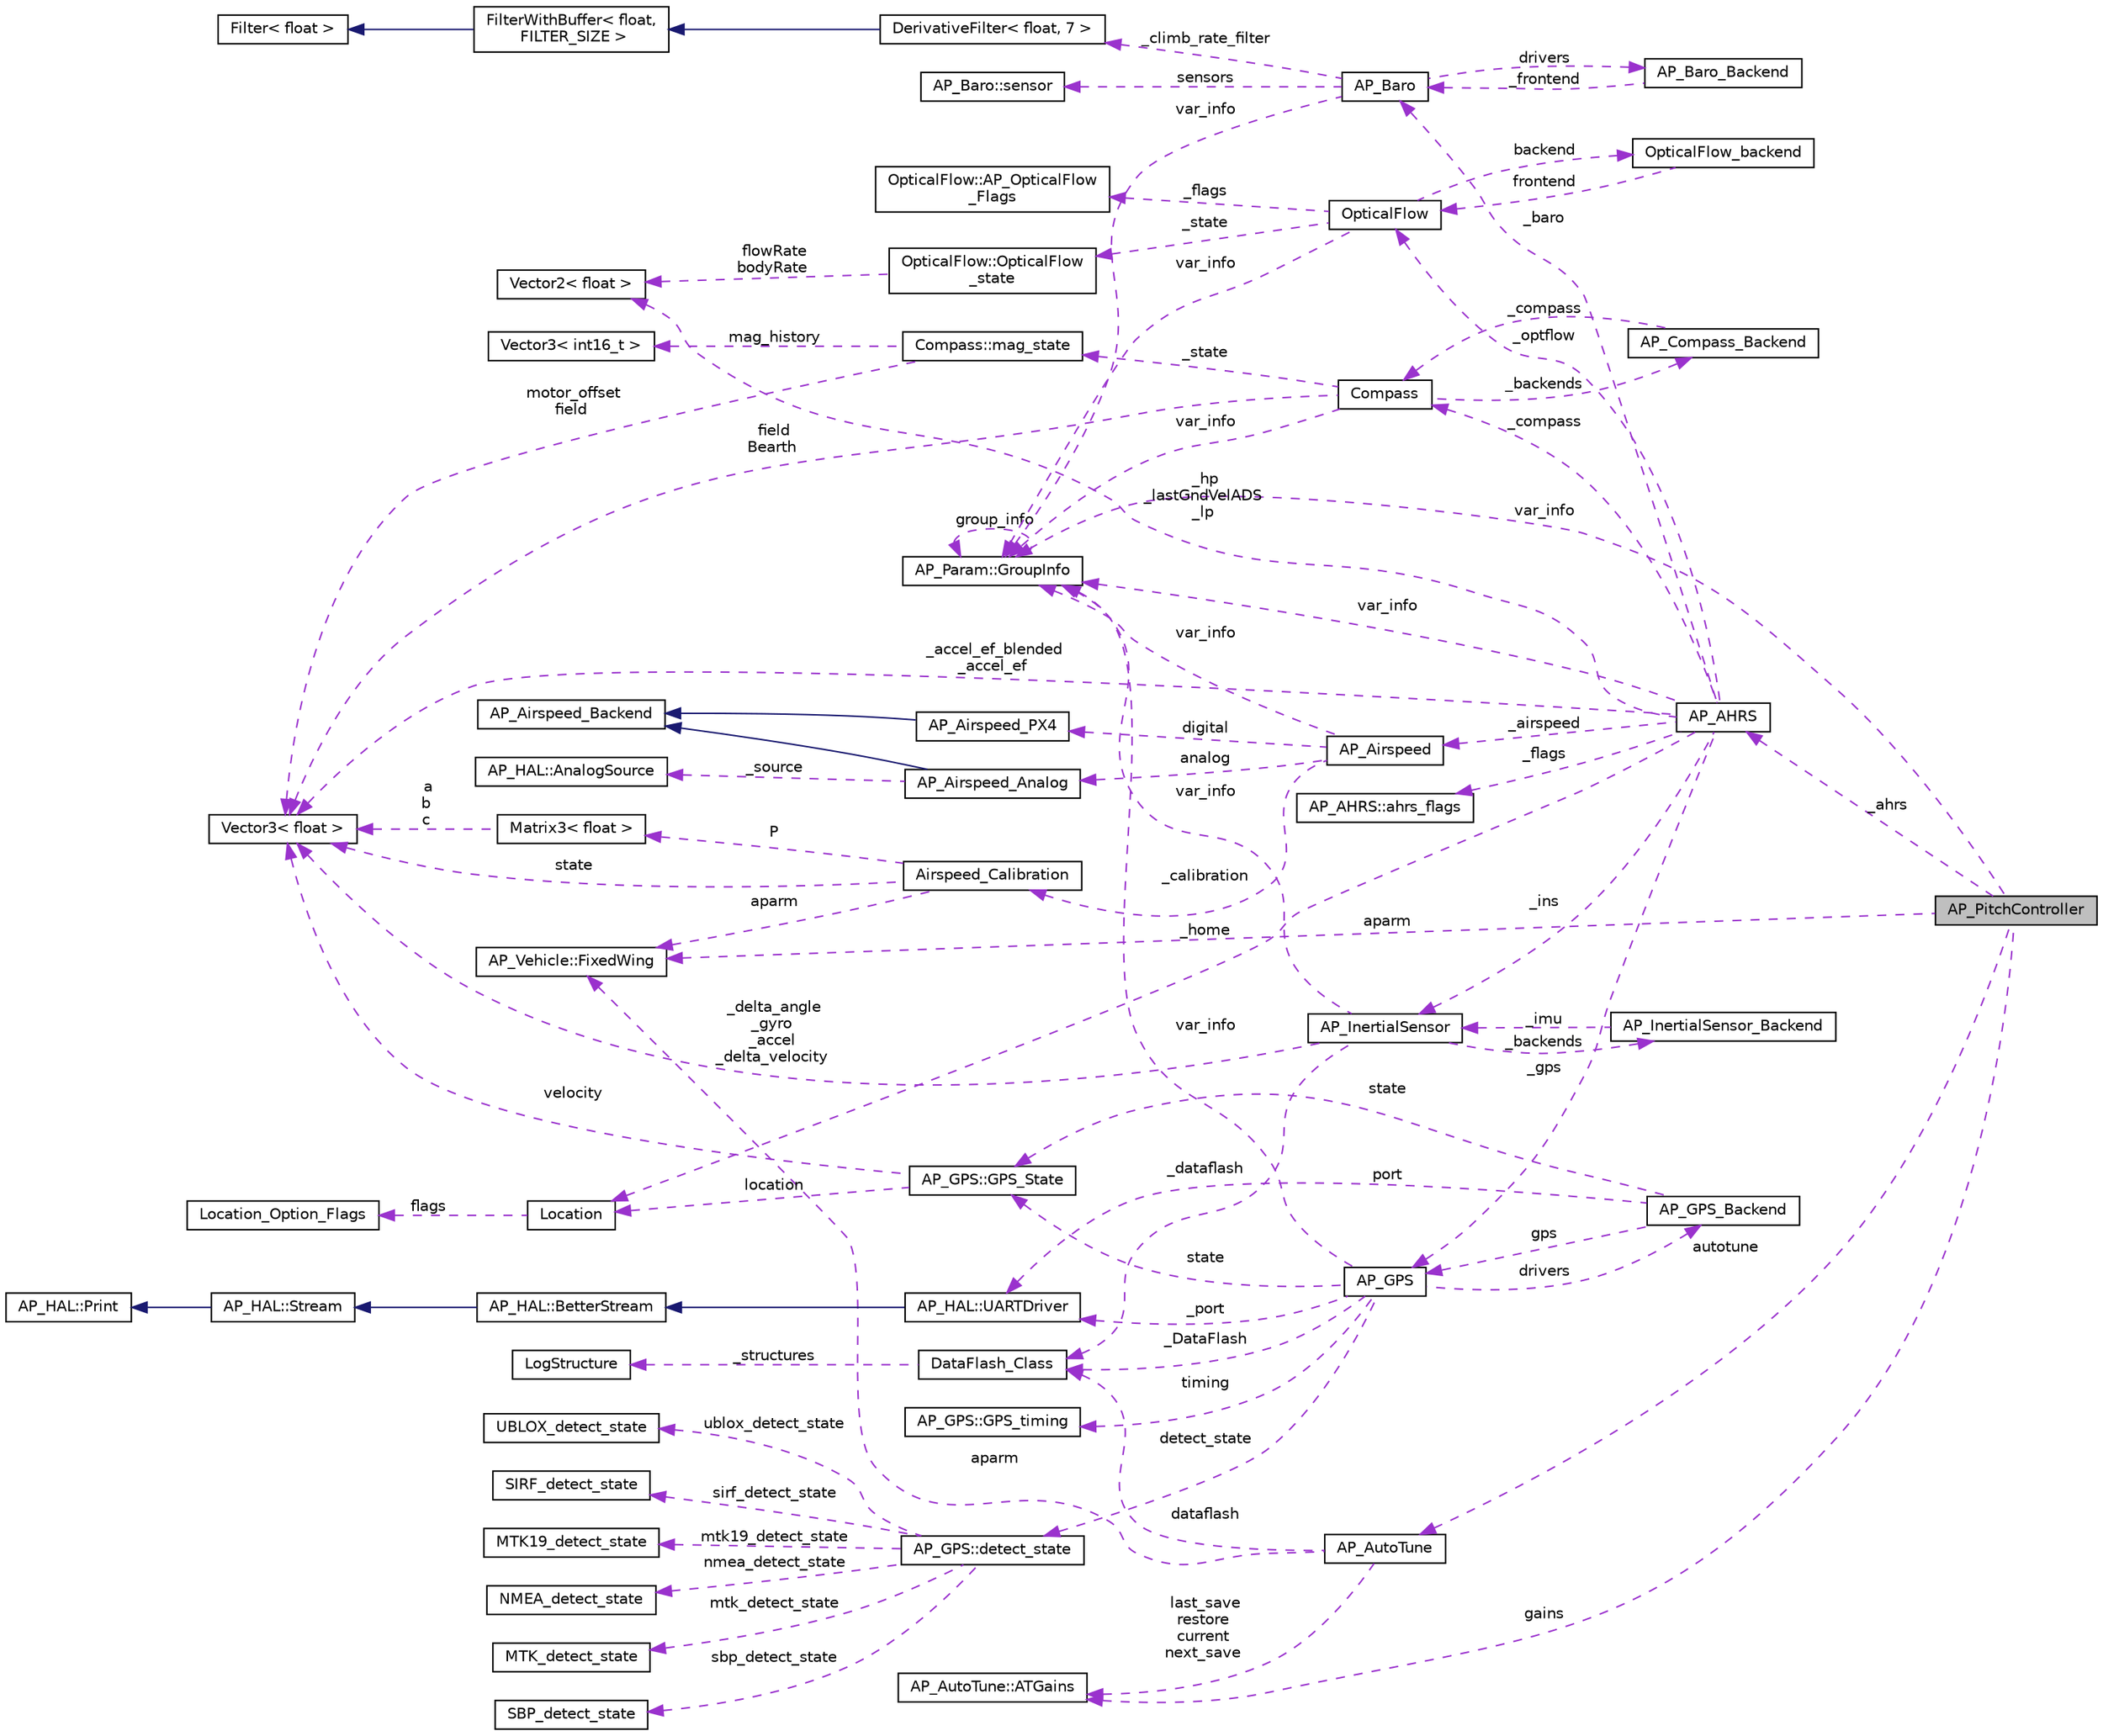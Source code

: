 digraph "AP_PitchController"
{
 // INTERACTIVE_SVG=YES
  edge [fontname="Helvetica",fontsize="10",labelfontname="Helvetica",labelfontsize="10"];
  node [fontname="Helvetica",fontsize="10",shape=record];
  rankdir="LR";
  Node1 [label="AP_PitchController",height=0.2,width=0.4,color="black", fillcolor="grey75", style="filled" fontcolor="black"];
  Node2 -> Node1 [dir="back",color="darkorchid3",fontsize="10",style="dashed",label=" autotune" ,fontname="Helvetica"];
  Node2 [label="AP_AutoTune",height=0.2,width=0.4,color="black", fillcolor="white", style="filled",URL="$classAP__AutoTune.html"];
  Node3 -> Node2 [dir="back",color="darkorchid3",fontsize="10",style="dashed",label=" dataflash" ,fontname="Helvetica"];
  Node3 [label="DataFlash_Class",height=0.2,width=0.4,color="black", fillcolor="white", style="filled",URL="$classDataFlash__Class.html",tooltip="-*- tab-width: 4; Mode: C++; c-basic-offset: 4; indent-tabs-mode: nil -*- "];
  Node4 -> Node3 [dir="back",color="darkorchid3",fontsize="10",style="dashed",label=" _structures" ,fontname="Helvetica"];
  Node4 [label="LogStructure",height=0.2,width=0.4,color="black", fillcolor="white", style="filled",URL="$structLogStructure.html"];
  Node5 -> Node2 [dir="back",color="darkorchid3",fontsize="10",style="dashed",label=" aparm" ,fontname="Helvetica"];
  Node5 [label="AP_Vehicle::FixedWing",height=0.2,width=0.4,color="black", fillcolor="white", style="filled",URL="$structAP__Vehicle_1_1FixedWing.html"];
  Node6 -> Node2 [dir="back",color="darkorchid3",fontsize="10",style="dashed",label=" last_save\nrestore\ncurrent\nnext_save" ,fontname="Helvetica"];
  Node6 [label="AP_AutoTune::ATGains",height=0.2,width=0.4,color="black", fillcolor="white", style="filled",URL="$structAP__AutoTune_1_1ATGains.html"];
  Node7 -> Node1 [dir="back",color="darkorchid3",fontsize="10",style="dashed",label=" var_info" ,fontname="Helvetica"];
  Node7 [label="AP_Param::GroupInfo",height=0.2,width=0.4,color="black", fillcolor="white", style="filled",URL="$structAP__Param_1_1GroupInfo.html"];
  Node7 -> Node7 [dir="back",color="darkorchid3",fontsize="10",style="dashed",label=" group_info" ,fontname="Helvetica"];
  Node8 -> Node1 [dir="back",color="darkorchid3",fontsize="10",style="dashed",label=" _ahrs" ,fontname="Helvetica"];
  Node8 [label="AP_AHRS",height=0.2,width=0.4,color="black", fillcolor="white", style="filled",URL="$classAP__AHRS.html"];
  Node9 -> Node8 [dir="back",color="darkorchid3",fontsize="10",style="dashed",label=" _flags" ,fontname="Helvetica"];
  Node9 [label="AP_AHRS::ahrs_flags",height=0.2,width=0.4,color="black", fillcolor="white", style="filled",URL="$structAP__AHRS_1_1ahrs__flags.html"];
  Node10 -> Node8 [dir="back",color="darkorchid3",fontsize="10",style="dashed",label=" _baro" ,fontname="Helvetica"];
  Node10 [label="AP_Baro",height=0.2,width=0.4,color="black", fillcolor="white", style="filled",URL="$classAP__Baro.html"];
  Node11 -> Node10 [dir="back",color="darkorchid3",fontsize="10",style="dashed",label=" sensors" ,fontname="Helvetica"];
  Node11 [label="AP_Baro::sensor",height=0.2,width=0.4,color="black", fillcolor="white", style="filled",URL="$structAP__Baro_1_1sensor.html"];
  Node12 -> Node10 [dir="back",color="darkorchid3",fontsize="10",style="dashed",label=" _climb_rate_filter" ,fontname="Helvetica"];
  Node12 [label="DerivativeFilter\< float, 7 \>",height=0.2,width=0.4,color="black", fillcolor="white", style="filled",URL="$classDerivativeFilter.html"];
  Node13 -> Node12 [dir="back",color="midnightblue",fontsize="10",style="solid",fontname="Helvetica"];
  Node13 [label="FilterWithBuffer\< float,\l FILTER_SIZE \>",height=0.2,width=0.4,color="black", fillcolor="white", style="filled",URL="$classFilterWithBuffer.html"];
  Node14 -> Node13 [dir="back",color="midnightblue",fontsize="10",style="solid",fontname="Helvetica"];
  Node14 [label="Filter\< float \>",height=0.2,width=0.4,color="black", fillcolor="white", style="filled",URL="$classFilter.html"];
  Node7 -> Node10 [dir="back",color="darkorchid3",fontsize="10",style="dashed",label=" var_info" ,fontname="Helvetica"];
  Node15 -> Node10 [dir="back",color="darkorchid3",fontsize="10",style="dashed",label=" drivers" ,fontname="Helvetica"];
  Node15 [label="AP_Baro_Backend",height=0.2,width=0.4,color="black", fillcolor="white", style="filled",URL="$classAP__Baro__Backend.html",tooltip="-*- tab-width: 4; Mode: C++; c-basic-offset: 4; indent-tabs-mode: nil -*- "];
  Node10 -> Node15 [dir="back",color="darkorchid3",fontsize="10",style="dashed",label=" _frontend" ,fontname="Helvetica"];
  Node16 -> Node8 [dir="back",color="darkorchid3",fontsize="10",style="dashed",label=" _optflow" ,fontname="Helvetica"];
  Node16 [label="OpticalFlow",height=0.2,width=0.4,color="black", fillcolor="white", style="filled",URL="$classOpticalFlow.html"];
  Node7 -> Node16 [dir="back",color="darkorchid3",fontsize="10",style="dashed",label=" var_info" ,fontname="Helvetica"];
  Node17 -> Node16 [dir="back",color="darkorchid3",fontsize="10",style="dashed",label=" _state" ,fontname="Helvetica"];
  Node17 [label="OpticalFlow::OpticalFlow\l_state",height=0.2,width=0.4,color="black", fillcolor="white", style="filled",URL="$structOpticalFlow_1_1OpticalFlow__state.html"];
  Node18 -> Node17 [dir="back",color="darkorchid3",fontsize="10",style="dashed",label=" flowRate\nbodyRate" ,fontname="Helvetica"];
  Node18 [label="Vector2\< float \>",height=0.2,width=0.4,color="black", fillcolor="white", style="filled",URL="$structVector2.html"];
  Node19 -> Node16 [dir="back",color="darkorchid3",fontsize="10",style="dashed",label=" backend" ,fontname="Helvetica"];
  Node19 [label="OpticalFlow_backend",height=0.2,width=0.4,color="black", fillcolor="white", style="filled",URL="$classOpticalFlow__backend.html"];
  Node16 -> Node19 [dir="back",color="darkorchid3",fontsize="10",style="dashed",label=" frontend" ,fontname="Helvetica"];
  Node20 -> Node16 [dir="back",color="darkorchid3",fontsize="10",style="dashed",label=" _flags" ,fontname="Helvetica"];
  Node20 [label="OpticalFlow::AP_OpticalFlow\l_Flags",height=0.2,width=0.4,color="black", fillcolor="white", style="filled",URL="$structOpticalFlow_1_1AP__OpticalFlow__Flags.html"];
  Node7 -> Node8 [dir="back",color="darkorchid3",fontsize="10",style="dashed",label=" var_info" ,fontname="Helvetica"];
  Node21 -> Node8 [dir="back",color="darkorchid3",fontsize="10",style="dashed",label=" _accel_ef_blended\n_accel_ef" ,fontname="Helvetica"];
  Node21 [label="Vector3\< float \>",height=0.2,width=0.4,color="black", fillcolor="white", style="filled",URL="$classVector3.html"];
  Node22 -> Node8 [dir="back",color="darkorchid3",fontsize="10",style="dashed",label=" _ins" ,fontname="Helvetica"];
  Node22 [label="AP_InertialSensor",height=0.2,width=0.4,color="black", fillcolor="white", style="filled",URL="$classAP__InertialSensor.html"];
  Node23 -> Node22 [dir="back",color="darkorchid3",fontsize="10",style="dashed",label=" _backends" ,fontname="Helvetica"];
  Node23 [label="AP_InertialSensor_Backend",height=0.2,width=0.4,color="black", fillcolor="white", style="filled",URL="$classAP__InertialSensor__Backend.html"];
  Node22 -> Node23 [dir="back",color="darkorchid3",fontsize="10",style="dashed",label=" _imu" ,fontname="Helvetica"];
  Node3 -> Node22 [dir="back",color="darkorchid3",fontsize="10",style="dashed",label=" _dataflash" ,fontname="Helvetica"];
  Node7 -> Node22 [dir="back",color="darkorchid3",fontsize="10",style="dashed",label=" var_info" ,fontname="Helvetica"];
  Node21 -> Node22 [dir="back",color="darkorchid3",fontsize="10",style="dashed",label=" _delta_angle\n_gyro\n_accel\n_delta_velocity" ,fontname="Helvetica"];
  Node24 -> Node8 [dir="back",color="darkorchid3",fontsize="10",style="dashed",label=" _airspeed" ,fontname="Helvetica"];
  Node24 [label="AP_Airspeed",height=0.2,width=0.4,color="black", fillcolor="white", style="filled",URL="$classAP__Airspeed.html"];
  Node25 -> Node24 [dir="back",color="darkorchid3",fontsize="10",style="dashed",label=" analog" ,fontname="Helvetica"];
  Node25 [label="AP_Airspeed_Analog",height=0.2,width=0.4,color="black", fillcolor="white", style="filled",URL="$classAP__Airspeed__Analog.html",tooltip="-*- tab-width: 4; Mode: C++; c-basic-offset: 4; indent-tabs-mode: nil -*- "];
  Node26 -> Node25 [dir="back",color="midnightblue",fontsize="10",style="solid",fontname="Helvetica"];
  Node26 [label="AP_Airspeed_Backend",height=0.2,width=0.4,color="black", fillcolor="white", style="filled",URL="$classAP__Airspeed__Backend.html",tooltip="-*- tab-width: 4; Mode: C++; c-basic-offset: 4; indent-tabs-mode: nil -*- "];
  Node27 -> Node25 [dir="back",color="darkorchid3",fontsize="10",style="dashed",label=" _source" ,fontname="Helvetica"];
  Node27 [label="AP_HAL::AnalogSource",height=0.2,width=0.4,color="black", fillcolor="white", style="filled",URL="$classAP__HAL_1_1AnalogSource.html"];
  Node7 -> Node24 [dir="back",color="darkorchid3",fontsize="10",style="dashed",label=" var_info" ,fontname="Helvetica"];
  Node28 -> Node24 [dir="back",color="darkorchid3",fontsize="10",style="dashed",label=" digital" ,fontname="Helvetica"];
  Node28 [label="AP_Airspeed_PX4",height=0.2,width=0.4,color="black", fillcolor="white", style="filled",URL="$classAP__Airspeed__PX4.html",tooltip="-*- tab-width: 4; Mode: C++; c-basic-offset: 4; indent-tabs-mode: nil -*- "];
  Node26 -> Node28 [dir="back",color="midnightblue",fontsize="10",style="solid",fontname="Helvetica"];
  Node29 -> Node24 [dir="back",color="darkorchid3",fontsize="10",style="dashed",label=" _calibration" ,fontname="Helvetica"];
  Node29 [label="Airspeed_Calibration",height=0.2,width=0.4,color="black", fillcolor="white", style="filled",URL="$classAirspeed__Calibration.html",tooltip="-*- tab-width: 4; Mode: C++; c-basic-offset: 4; indent-tabs-mode: nil -*- "];
  Node30 -> Node29 [dir="back",color="darkorchid3",fontsize="10",style="dashed",label=" P" ,fontname="Helvetica"];
  Node30 [label="Matrix3\< float \>",height=0.2,width=0.4,color="black", fillcolor="white", style="filled",URL="$classMatrix3.html"];
  Node21 -> Node30 [dir="back",color="darkorchid3",fontsize="10",style="dashed",label=" a\nb\nc" ,fontname="Helvetica"];
  Node21 -> Node29 [dir="back",color="darkorchid3",fontsize="10",style="dashed",label=" state" ,fontname="Helvetica"];
  Node5 -> Node29 [dir="back",color="darkorchid3",fontsize="10",style="dashed",label=" aparm" ,fontname="Helvetica"];
  Node18 -> Node8 [dir="back",color="darkorchid3",fontsize="10",style="dashed",label=" _hp\n_lastGndVelADS\n_lp" ,fontname="Helvetica"];
  Node31 -> Node8 [dir="back",color="darkorchid3",fontsize="10",style="dashed",label=" _gps" ,fontname="Helvetica"];
  Node31 [label="AP_GPS",height=0.2,width=0.4,color="black", fillcolor="white", style="filled",URL="$classAP__GPS.html"];
  Node32 -> Node31 [dir="back",color="darkorchid3",fontsize="10",style="dashed",label=" detect_state" ,fontname="Helvetica"];
  Node32 [label="AP_GPS::detect_state",height=0.2,width=0.4,color="black", fillcolor="white", style="filled",URL="$structAP__GPS_1_1detect__state.html"];
  Node33 -> Node32 [dir="back",color="darkorchid3",fontsize="10",style="dashed",label=" sbp_detect_state" ,fontname="Helvetica"];
  Node33 [label="SBP_detect_state",height=0.2,width=0.4,color="black", fillcolor="white", style="filled",URL="$structSBP__detect__state.html"];
  Node34 -> Node32 [dir="back",color="darkorchid3",fontsize="10",style="dashed",label=" ublox_detect_state" ,fontname="Helvetica"];
  Node34 [label="UBLOX_detect_state",height=0.2,width=0.4,color="black", fillcolor="white", style="filled",URL="$structUBLOX__detect__state.html"];
  Node35 -> Node32 [dir="back",color="darkorchid3",fontsize="10",style="dashed",label=" sirf_detect_state" ,fontname="Helvetica"];
  Node35 [label="SIRF_detect_state",height=0.2,width=0.4,color="black", fillcolor="white", style="filled",URL="$structSIRF__detect__state.html"];
  Node36 -> Node32 [dir="back",color="darkorchid3",fontsize="10",style="dashed",label=" mtk19_detect_state" ,fontname="Helvetica"];
  Node36 [label="MTK19_detect_state",height=0.2,width=0.4,color="black", fillcolor="white", style="filled",URL="$structMTK19__detect__state.html"];
  Node37 -> Node32 [dir="back",color="darkorchid3",fontsize="10",style="dashed",label=" nmea_detect_state" ,fontname="Helvetica"];
  Node37 [label="NMEA_detect_state",height=0.2,width=0.4,color="black", fillcolor="white", style="filled",URL="$structNMEA__detect__state.html"];
  Node38 -> Node32 [dir="back",color="darkorchid3",fontsize="10",style="dashed",label=" mtk_detect_state" ,fontname="Helvetica"];
  Node38 [label="MTK_detect_state",height=0.2,width=0.4,color="black", fillcolor="white", style="filled",URL="$structMTK__detect__state.html"];
  Node39 -> Node31 [dir="back",color="darkorchid3",fontsize="10",style="dashed",label=" timing" ,fontname="Helvetica"];
  Node39 [label="AP_GPS::GPS_timing",height=0.2,width=0.4,color="black", fillcolor="white", style="filled",URL="$structAP__GPS_1_1GPS__timing.html"];
  Node40 -> Node31 [dir="back",color="darkorchid3",fontsize="10",style="dashed",label=" drivers" ,fontname="Helvetica"];
  Node40 [label="AP_GPS_Backend",height=0.2,width=0.4,color="black", fillcolor="white", style="filled",URL="$classAP__GPS__Backend.html"];
  Node41 -> Node40 [dir="back",color="darkorchid3",fontsize="10",style="dashed",label=" port" ,fontname="Helvetica"];
  Node41 [label="AP_HAL::UARTDriver",height=0.2,width=0.4,color="black", fillcolor="white", style="filled",URL="$classAP__HAL_1_1UARTDriver.html"];
  Node42 -> Node41 [dir="back",color="midnightblue",fontsize="10",style="solid",fontname="Helvetica"];
  Node42 [label="AP_HAL::BetterStream",height=0.2,width=0.4,color="black", fillcolor="white", style="filled",URL="$classAP__HAL_1_1BetterStream.html"];
  Node43 -> Node42 [dir="back",color="midnightblue",fontsize="10",style="solid",fontname="Helvetica"];
  Node43 [label="AP_HAL::Stream",height=0.2,width=0.4,color="black", fillcolor="white", style="filled",URL="$classAP__HAL_1_1Stream.html"];
  Node44 -> Node43 [dir="back",color="midnightblue",fontsize="10",style="solid",fontname="Helvetica"];
  Node44 [label="AP_HAL::Print",height=0.2,width=0.4,color="black", fillcolor="white", style="filled",URL="$classAP__HAL_1_1Print.html"];
  Node31 -> Node40 [dir="back",color="darkorchid3",fontsize="10",style="dashed",label=" gps" ,fontname="Helvetica"];
  Node45 -> Node40 [dir="back",color="darkorchid3",fontsize="10",style="dashed",label=" state" ,fontname="Helvetica"];
  Node45 [label="AP_GPS::GPS_State",height=0.2,width=0.4,color="black", fillcolor="white", style="filled",URL="$structAP__GPS_1_1GPS__State.html"];
  Node21 -> Node45 [dir="back",color="darkorchid3",fontsize="10",style="dashed",label=" velocity" ,fontname="Helvetica"];
  Node46 -> Node45 [dir="back",color="darkorchid3",fontsize="10",style="dashed",label=" location" ,fontname="Helvetica"];
  Node46 [label="Location",height=0.2,width=0.4,color="black", fillcolor="white", style="filled",URL="$structLocation.html"];
  Node47 -> Node46 [dir="back",color="darkorchid3",fontsize="10",style="dashed",label=" flags" ,fontname="Helvetica"];
  Node47 [label="Location_Option_Flags",height=0.2,width=0.4,color="black", fillcolor="white", style="filled",URL="$structLocation__Option__Flags.html"];
  Node3 -> Node31 [dir="back",color="darkorchid3",fontsize="10",style="dashed",label=" _DataFlash" ,fontname="Helvetica"];
  Node41 -> Node31 [dir="back",color="darkorchid3",fontsize="10",style="dashed",label=" _port" ,fontname="Helvetica"];
  Node7 -> Node31 [dir="back",color="darkorchid3",fontsize="10",style="dashed",label=" var_info" ,fontname="Helvetica"];
  Node45 -> Node31 [dir="back",color="darkorchid3",fontsize="10",style="dashed",label=" state" ,fontname="Helvetica"];
  Node46 -> Node8 [dir="back",color="darkorchid3",fontsize="10",style="dashed",label=" _home" ,fontname="Helvetica"];
  Node48 -> Node8 [dir="back",color="darkorchid3",fontsize="10",style="dashed",label=" _compass" ,fontname="Helvetica"];
  Node48 [label="Compass",height=0.2,width=0.4,color="black", fillcolor="white", style="filled",URL="$classCompass.html"];
  Node7 -> Node48 [dir="back",color="darkorchid3",fontsize="10",style="dashed",label=" var_info" ,fontname="Helvetica"];
  Node21 -> Node48 [dir="back",color="darkorchid3",fontsize="10",style="dashed",label=" field\nBearth" ,fontname="Helvetica"];
  Node49 -> Node48 [dir="back",color="darkorchid3",fontsize="10",style="dashed",label=" _backends" ,fontname="Helvetica"];
  Node49 [label="AP_Compass_Backend",height=0.2,width=0.4,color="black", fillcolor="white", style="filled",URL="$classAP__Compass__Backend.html"];
  Node48 -> Node49 [dir="back",color="darkorchid3",fontsize="10",style="dashed",label=" _compass" ,fontname="Helvetica"];
  Node50 -> Node48 [dir="back",color="darkorchid3",fontsize="10",style="dashed",label=" _state" ,fontname="Helvetica"];
  Node50 [label="Compass::mag_state",height=0.2,width=0.4,color="black", fillcolor="white", style="filled",URL="$structCompass_1_1mag__state.html"];
  Node21 -> Node50 [dir="back",color="darkorchid3",fontsize="10",style="dashed",label=" motor_offset\nfield" ,fontname="Helvetica"];
  Node51 -> Node50 [dir="back",color="darkorchid3",fontsize="10",style="dashed",label=" mag_history" ,fontname="Helvetica"];
  Node51 [label="Vector3\< int16_t \>",height=0.2,width=0.4,color="black", fillcolor="white", style="filled",URL="$classVector3.html"];
  Node5 -> Node1 [dir="back",color="darkorchid3",fontsize="10",style="dashed",label=" aparm" ,fontname="Helvetica"];
  Node6 -> Node1 [dir="back",color="darkorchid3",fontsize="10",style="dashed",label=" gains" ,fontname="Helvetica"];
}

